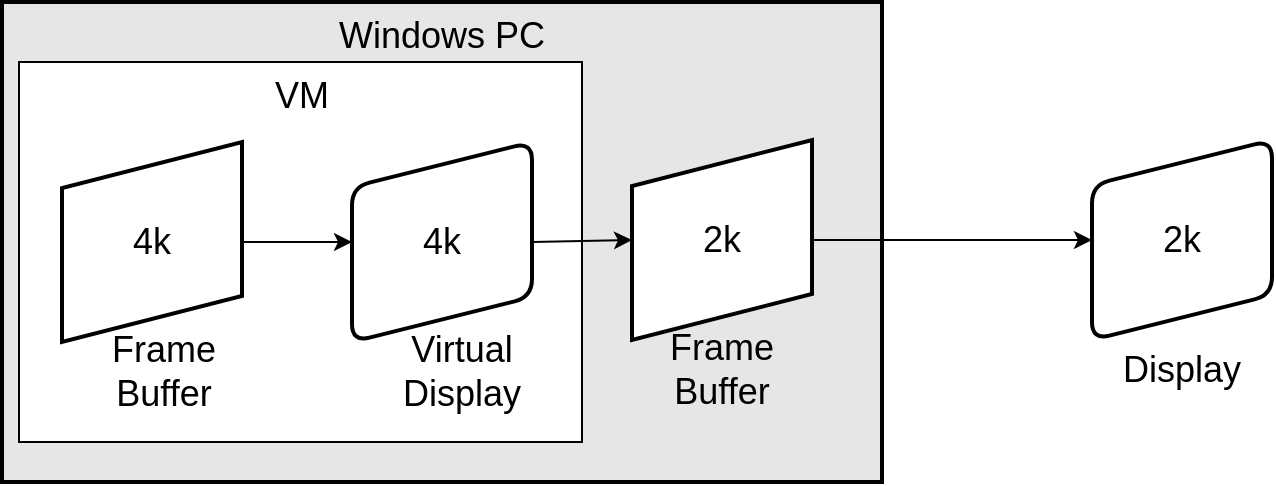 <mxfile>
    <diagram id="NC1hEWJh8_QtpdpS8o8B" name="Page-1">
        <mxGraphModel dx="949" dy="979" grid="1" gridSize="10" guides="1" tooltips="1" connect="1" arrows="1" fold="1" page="1" pageScale="1" pageWidth="850" pageHeight="1100" math="0" shadow="0">
            <root>
                <mxCell id="0"/>
                <mxCell id="1" parent="0"/>
                <mxCell id="12" value="Windows PC" style="rounded=0;whiteSpace=wrap;html=1;strokeWidth=2;fontSize=18;fillColor=#E6E6E6;verticalAlign=top;" parent="1" vertex="1">
                    <mxGeometry x="110" y="90" width="440" height="240" as="geometry"/>
                </mxCell>
                <mxCell id="4" value="2k" style="shape=parallelogram;html=1;strokeWidth=2;perimeter=parallelogramPerimeter;whiteSpace=wrap;rounded=1;arcSize=0;size=0.23;flipH=1;rotation=0;direction=north;fontSize=18;" parent="1" vertex="1">
                    <mxGeometry x="425" y="159" width="90" height="100" as="geometry"/>
                </mxCell>
                <mxCell id="5" value="2k" style="shape=parallelogram;html=1;strokeWidth=2;perimeter=parallelogramPerimeter;whiteSpace=wrap;rounded=1;arcSize=18;size=0.225;flipH=1;rotation=0;direction=south;fontSize=18;" parent="1" vertex="1">
                    <mxGeometry x="655" y="159" width="90" height="100" as="geometry"/>
                </mxCell>
                <mxCell id="7" value="" style="endArrow=classic;html=1;exitX=0.5;exitY=1;exitDx=0;exitDy=0;entryX=0.5;entryY=1;entryDx=0;entryDy=0;" parent="1" source="4" edge="1" target="5">
                    <mxGeometry width="50" height="50" relative="1" as="geometry">
                        <mxPoint x="570" y="186" as="sourcePoint"/>
                        <mxPoint x="650" y="186" as="targetPoint"/>
                    </mxGeometry>
                </mxCell>
                <mxCell id="9" value="Display" style="text;html=1;strokeColor=none;fillColor=none;align=center;verticalAlign=middle;whiteSpace=wrap;rounded=0;strokeWidth=2;fontSize=18;" parent="1" vertex="1">
                    <mxGeometry x="670" y="259" width="60" height="30" as="geometry"/>
                </mxCell>
                <mxCell id="10" value="Frame Buffer" style="text;html=1;strokeColor=none;fillColor=none;align=center;verticalAlign=middle;whiteSpace=wrap;rounded=0;strokeWidth=2;fontSize=18;" parent="1" vertex="1">
                    <mxGeometry x="440" y="259" width="60" height="30" as="geometry"/>
                </mxCell>
                <mxCell id="16" value="VM" style="rounded=0;whiteSpace=wrap;html=1;verticalAlign=top;fontSize=18;" vertex="1" parent="1">
                    <mxGeometry x="118.5" y="120" width="281.5" height="190" as="geometry"/>
                </mxCell>
                <mxCell id="14" value="4k" style="shape=parallelogram;html=1;strokeWidth=2;perimeter=parallelogramPerimeter;whiteSpace=wrap;rounded=1;arcSize=0;size=0.23;flipH=1;rotation=0;direction=north;fontSize=18;" vertex="1" parent="1">
                    <mxGeometry x="140" y="160" width="90" height="100" as="geometry"/>
                </mxCell>
                <mxCell id="15" value="4k" style="shape=parallelogram;html=1;strokeWidth=2;perimeter=parallelogramPerimeter;whiteSpace=wrap;rounded=1;arcSize=18;size=0.225;flipH=1;rotation=0;direction=south;fontSize=18;" vertex="1" parent="1">
                    <mxGeometry x="285" y="160" width="90" height="100" as="geometry"/>
                </mxCell>
                <mxCell id="17" value="Frame Buffer" style="text;html=1;strokeColor=none;fillColor=none;align=center;verticalAlign=middle;whiteSpace=wrap;rounded=0;strokeWidth=2;fontSize=18;" vertex="1" parent="1">
                    <mxGeometry x="161" y="260" width="60" height="30" as="geometry"/>
                </mxCell>
                <mxCell id="18" value="Virtual&lt;br&gt;Display" style="text;html=1;strokeColor=none;fillColor=none;align=center;verticalAlign=middle;whiteSpace=wrap;rounded=0;strokeWidth=2;fontSize=18;" vertex="1" parent="1">
                    <mxGeometry x="310" y="260" width="60" height="30" as="geometry"/>
                </mxCell>
                <mxCell id="19" value="" style="endArrow=classic;html=1;fontSize=18;entryX=0.5;entryY=1;entryDx=0;entryDy=0;" edge="1" parent="1" target="15">
                    <mxGeometry width="50" height="50" relative="1" as="geometry">
                        <mxPoint x="230" y="210" as="sourcePoint"/>
                        <mxPoint x="280" y="160" as="targetPoint"/>
                    </mxGeometry>
                </mxCell>
                <mxCell id="20" value="" style="endArrow=classic;html=1;fontSize=18;exitX=0.5;exitY=0;exitDx=0;exitDy=0;entryX=0.5;entryY=0;entryDx=0;entryDy=0;" edge="1" parent="1" source="15" target="4">
                    <mxGeometry width="50" height="50" relative="1" as="geometry">
                        <mxPoint x="460" y="520" as="sourcePoint"/>
                        <mxPoint x="510" y="470" as="targetPoint"/>
                    </mxGeometry>
                </mxCell>
            </root>
        </mxGraphModel>
    </diagram>
</mxfile>